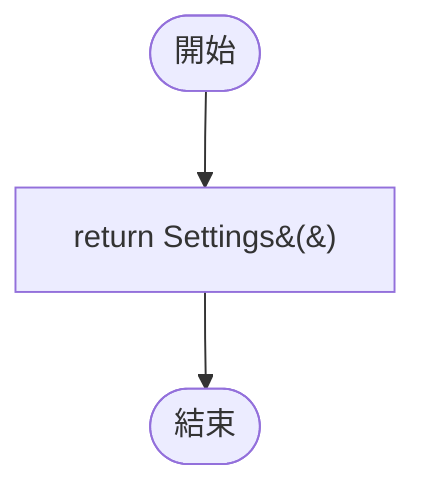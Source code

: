 flowchart TB
    n1([開始])
    n2([結束])
    n3[return Settings&#40;&#41;]
    n1 --> n3
    n3 --> n2